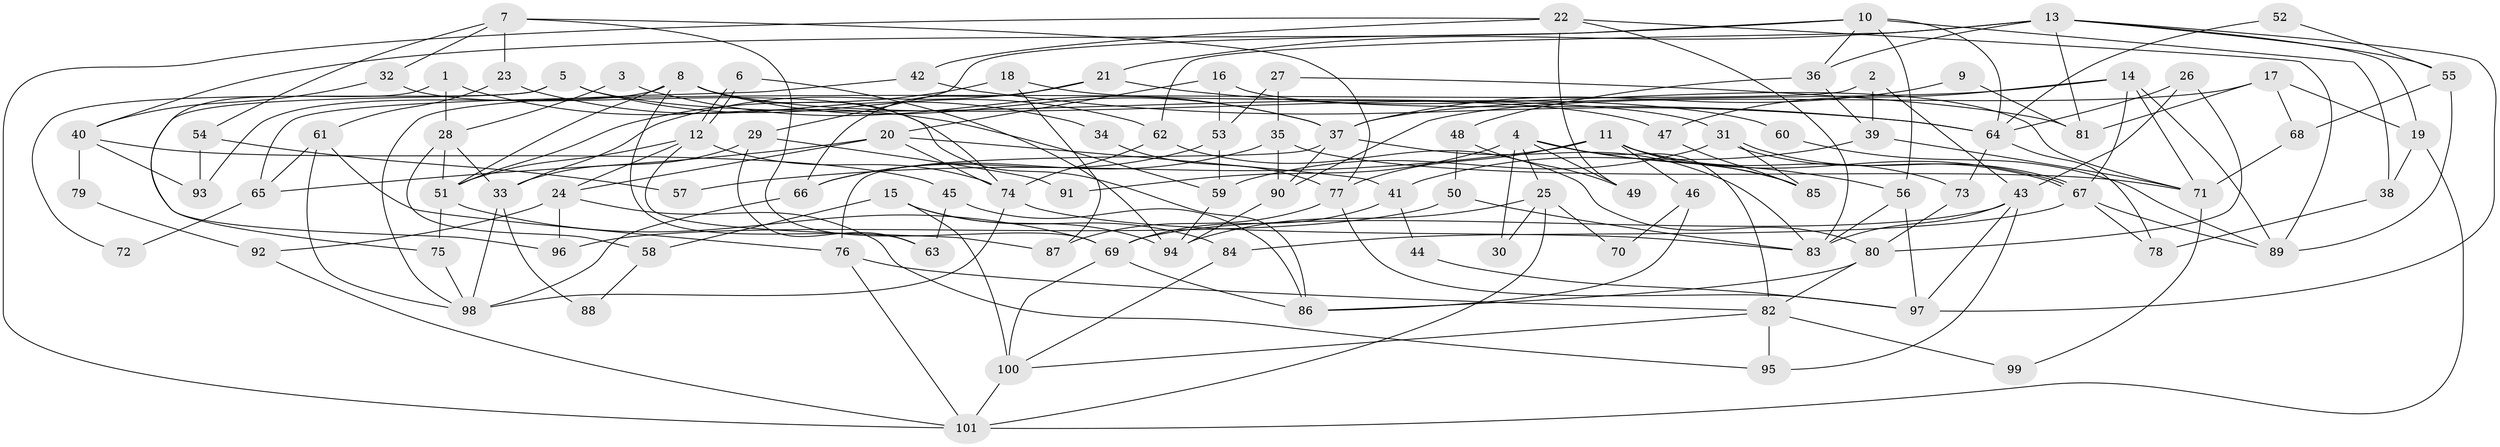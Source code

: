 // Generated by graph-tools (version 1.1) at 2025/26/03/09/25 03:26:10]
// undirected, 101 vertices, 202 edges
graph export_dot {
graph [start="1"]
  node [color=gray90,style=filled];
  1;
  2;
  3;
  4;
  5;
  6;
  7;
  8;
  9;
  10;
  11;
  12;
  13;
  14;
  15;
  16;
  17;
  18;
  19;
  20;
  21;
  22;
  23;
  24;
  25;
  26;
  27;
  28;
  29;
  30;
  31;
  32;
  33;
  34;
  35;
  36;
  37;
  38;
  39;
  40;
  41;
  42;
  43;
  44;
  45;
  46;
  47;
  48;
  49;
  50;
  51;
  52;
  53;
  54;
  55;
  56;
  57;
  58;
  59;
  60;
  61;
  62;
  63;
  64;
  65;
  66;
  67;
  68;
  69;
  70;
  71;
  72;
  73;
  74;
  75;
  76;
  77;
  78;
  79;
  80;
  81;
  82;
  83;
  84;
  85;
  86;
  87;
  88;
  89;
  90;
  91;
  92;
  93;
  94;
  95;
  96;
  97;
  98;
  99;
  100;
  101;
  1 -- 59;
  1 -- 28;
  1 -- 96;
  2 -- 43;
  2 -- 39;
  2 -- 65;
  3 -- 37;
  3 -- 28;
  4 -- 25;
  4 -- 56;
  4 -- 30;
  4 -- 49;
  4 -- 82;
  4 -- 85;
  4 -- 91;
  5 -- 75;
  5 -- 47;
  5 -- 62;
  5 -- 72;
  6 -- 12;
  6 -- 12;
  6 -- 94;
  7 -- 69;
  7 -- 77;
  7 -- 23;
  7 -- 32;
  7 -- 54;
  8 -- 37;
  8 -- 74;
  8 -- 51;
  8 -- 60;
  8 -- 63;
  8 -- 93;
  9 -- 81;
  9 -- 37;
  10 -- 64;
  10 -- 56;
  10 -- 29;
  10 -- 36;
  10 -- 38;
  10 -- 40;
  11 -- 77;
  11 -- 67;
  11 -- 46;
  11 -- 57;
  11 -- 73;
  11 -- 85;
  12 -- 24;
  12 -- 51;
  12 -- 74;
  12 -- 87;
  13 -- 62;
  13 -- 21;
  13 -- 19;
  13 -- 36;
  13 -- 55;
  13 -- 81;
  13 -- 97;
  14 -- 89;
  14 -- 67;
  14 -- 37;
  14 -- 47;
  14 -- 71;
  15 -- 84;
  15 -- 100;
  15 -- 58;
  15 -- 94;
  16 -- 53;
  16 -- 71;
  16 -- 20;
  17 -- 90;
  17 -- 19;
  17 -- 68;
  17 -- 81;
  18 -- 51;
  18 -- 31;
  18 -- 87;
  19 -- 101;
  19 -- 38;
  20 -- 74;
  20 -- 24;
  20 -- 41;
  20 -- 65;
  21 -- 66;
  21 -- 64;
  21 -- 33;
  22 -- 49;
  22 -- 83;
  22 -- 42;
  22 -- 89;
  22 -- 101;
  23 -- 61;
  23 -- 34;
  24 -- 95;
  24 -- 92;
  24 -- 96;
  25 -- 94;
  25 -- 101;
  25 -- 30;
  25 -- 70;
  26 -- 80;
  26 -- 64;
  26 -- 43;
  27 -- 53;
  27 -- 81;
  27 -- 35;
  28 -- 33;
  28 -- 51;
  28 -- 58;
  29 -- 33;
  29 -- 63;
  29 -- 91;
  31 -- 85;
  31 -- 67;
  31 -- 67;
  31 -- 59;
  32 -- 40;
  32 -- 86;
  33 -- 98;
  33 -- 88;
  34 -- 77;
  35 -- 71;
  35 -- 66;
  35 -- 90;
  36 -- 39;
  36 -- 48;
  37 -- 76;
  37 -- 83;
  37 -- 90;
  38 -- 78;
  39 -- 41;
  39 -- 71;
  40 -- 45;
  40 -- 79;
  40 -- 93;
  41 -- 69;
  41 -- 44;
  42 -- 98;
  42 -- 64;
  43 -- 83;
  43 -- 69;
  43 -- 95;
  43 -- 97;
  44 -- 97;
  45 -- 86;
  45 -- 63;
  46 -- 86;
  46 -- 70;
  47 -- 85;
  48 -- 50;
  48 -- 49;
  50 -- 83;
  50 -- 96;
  51 -- 69;
  51 -- 75;
  52 -- 55;
  52 -- 64;
  53 -- 66;
  53 -- 59;
  54 -- 93;
  54 -- 57;
  55 -- 68;
  55 -- 89;
  56 -- 83;
  56 -- 97;
  58 -- 88;
  59 -- 94;
  60 -- 89;
  61 -- 76;
  61 -- 65;
  61 -- 98;
  62 -- 80;
  62 -- 74;
  64 -- 78;
  64 -- 73;
  65 -- 72;
  66 -- 98;
  67 -- 89;
  67 -- 78;
  67 -- 84;
  68 -- 71;
  69 -- 86;
  69 -- 100;
  71 -- 99;
  73 -- 80;
  74 -- 83;
  74 -- 98;
  75 -- 98;
  76 -- 82;
  76 -- 101;
  77 -- 87;
  77 -- 97;
  79 -- 92;
  80 -- 86;
  80 -- 82;
  82 -- 95;
  82 -- 99;
  82 -- 100;
  84 -- 100;
  90 -- 94;
  92 -- 101;
  100 -- 101;
}
